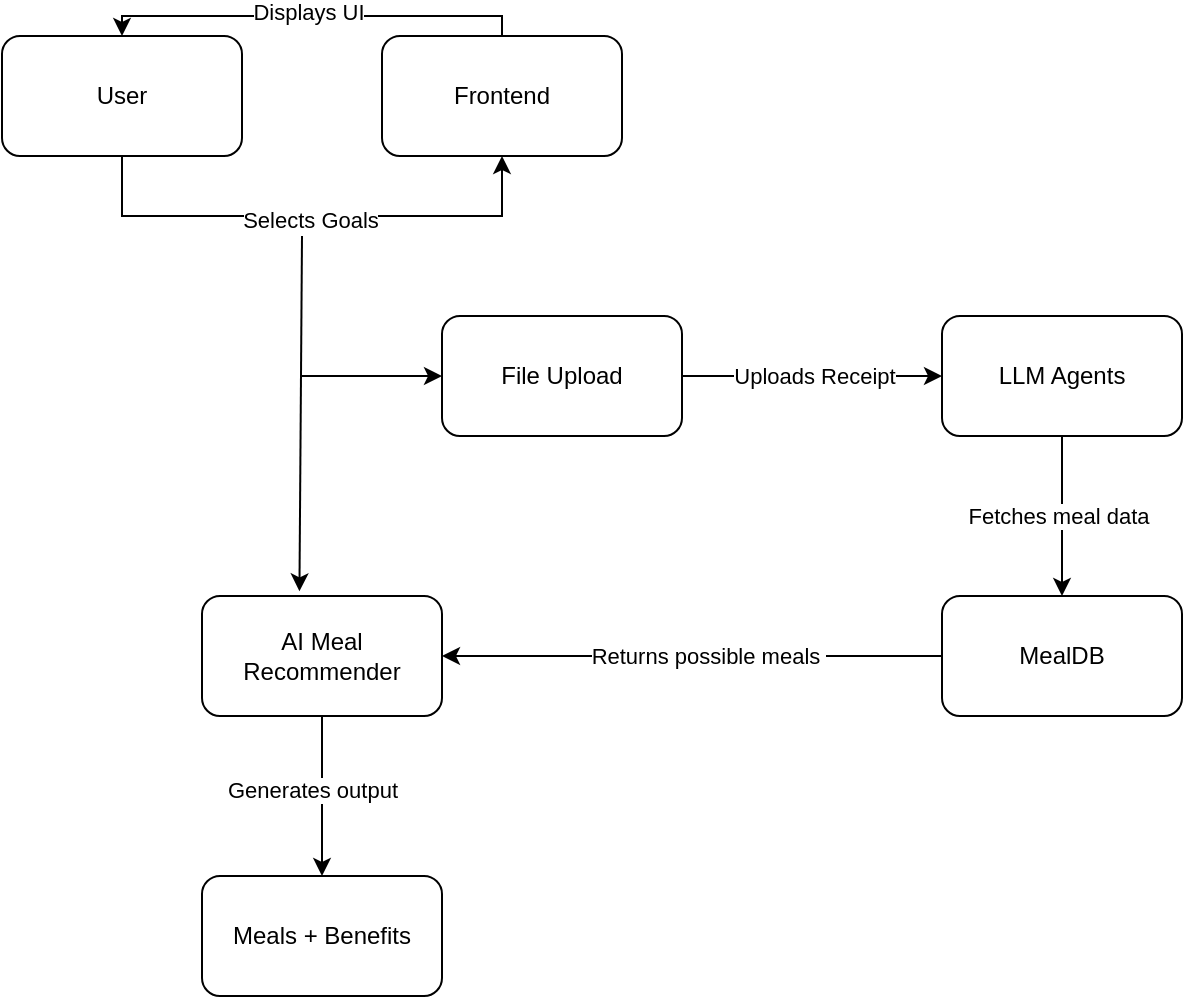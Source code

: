 <mxfile version="26.0.14">
  <diagram name="Page-1" id="w9WVy8fmupHbdl4MH-3C">
    <mxGraphModel dx="893" dy="420" grid="1" gridSize="10" guides="1" tooltips="1" connect="1" arrows="1" fold="1" page="1" pageScale="1" pageWidth="850" pageHeight="1100" math="0" shadow="0">
      <root>
        <mxCell id="0" />
        <mxCell id="1" parent="0" />
        <mxCell id="gwiOVIBhHgcVES8GUePx-5" style="edgeStyle=orthogonalEdgeStyle;rounded=0;orthogonalLoop=1;jettySize=auto;html=1;entryX=0.5;entryY=1;entryDx=0;entryDy=0;" parent="1" source="gwiOVIBhHgcVES8GUePx-1" target="gwiOVIBhHgcVES8GUePx-2" edge="1">
          <mxGeometry relative="1" as="geometry">
            <Array as="points">
              <mxPoint x="340" y="210" />
              <mxPoint x="530" y="210" />
            </Array>
          </mxGeometry>
        </mxCell>
        <mxCell id="gwiOVIBhHgcVES8GUePx-6" value="Selects Goals" style="edgeLabel;html=1;align=center;verticalAlign=middle;resizable=0;points=[];" parent="gwiOVIBhHgcVES8GUePx-5" vertex="1" connectable="0">
          <mxGeometry x="-0.013" y="-2" relative="1" as="geometry">
            <mxPoint as="offset" />
          </mxGeometry>
        </mxCell>
        <mxCell id="gwiOVIBhHgcVES8GUePx-1" value="User" style="rounded=1;whiteSpace=wrap;html=1;" parent="1" vertex="1">
          <mxGeometry x="280" y="120" width="120" height="60" as="geometry" />
        </mxCell>
        <mxCell id="gwiOVIBhHgcVES8GUePx-3" style="edgeStyle=orthogonalEdgeStyle;rounded=0;orthogonalLoop=1;jettySize=auto;html=1;entryX=0.5;entryY=0;entryDx=0;entryDy=0;" parent="1" source="gwiOVIBhHgcVES8GUePx-2" target="gwiOVIBhHgcVES8GUePx-1" edge="1">
          <mxGeometry relative="1" as="geometry">
            <Array as="points">
              <mxPoint x="530" y="110" />
              <mxPoint x="340" y="110" />
            </Array>
          </mxGeometry>
        </mxCell>
        <mxCell id="gwiOVIBhHgcVES8GUePx-4" value="Displays UI" style="edgeLabel;html=1;align=center;verticalAlign=middle;resizable=0;points=[];" parent="gwiOVIBhHgcVES8GUePx-3" vertex="1" connectable="0">
          <mxGeometry x="0.022" y="-2" relative="1" as="geometry">
            <mxPoint as="offset" />
          </mxGeometry>
        </mxCell>
        <mxCell id="gwiOVIBhHgcVES8GUePx-2" value="Frontend" style="rounded=1;whiteSpace=wrap;html=1;" parent="1" vertex="1">
          <mxGeometry x="470" y="120" width="120" height="60" as="geometry" />
        </mxCell>
        <mxCell id="511Nvsnjd9N7Ls1jHmr_-2" value="" style="edgeStyle=orthogonalEdgeStyle;rounded=0;orthogonalLoop=1;jettySize=auto;html=1;" edge="1" parent="1" source="gwiOVIBhHgcVES8GUePx-9">
          <mxGeometry relative="1" as="geometry">
            <mxPoint x="750" y="290" as="targetPoint" />
          </mxGeometry>
        </mxCell>
        <mxCell id="511Nvsnjd9N7Ls1jHmr_-3" value="Uploads Receipt" style="edgeLabel;html=1;align=center;verticalAlign=middle;resizable=0;points=[];" vertex="1" connectable="0" parent="511Nvsnjd9N7Ls1jHmr_-2">
          <mxGeometry x="-0.282" y="2" relative="1" as="geometry">
            <mxPoint x="19" y="2" as="offset" />
          </mxGeometry>
        </mxCell>
        <mxCell id="511Nvsnjd9N7Ls1jHmr_-5" value="" style="edgeStyle=orthogonalEdgeStyle;rounded=0;orthogonalLoop=1;jettySize=auto;html=1;" edge="1" parent="1" target="511Nvsnjd9N7Ls1jHmr_-4">
          <mxGeometry relative="1" as="geometry">
            <mxPoint x="690" y="310" as="sourcePoint" />
          </mxGeometry>
        </mxCell>
        <mxCell id="511Nvsnjd9N7Ls1jHmr_-10" value="" style="endArrow=classic;html=1;rounded=0;entryX=0.5;entryY=0;entryDx=0;entryDy=0;" edge="1" parent="1" target="511Nvsnjd9N7Ls1jHmr_-11">
          <mxGeometry width="50" height="50" relative="1" as="geometry">
            <mxPoint x="810" y="320" as="sourcePoint" />
            <mxPoint x="830" y="530" as="targetPoint" />
          </mxGeometry>
        </mxCell>
        <mxCell id="511Nvsnjd9N7Ls1jHmr_-15" value="Fetches meal data" style="edgeLabel;html=1;align=center;verticalAlign=middle;resizable=0;points=[];" vertex="1" connectable="0" parent="511Nvsnjd9N7Ls1jHmr_-10">
          <mxGeometry x="-0.008" y="-2" relative="1" as="geometry">
            <mxPoint as="offset" />
          </mxGeometry>
        </mxCell>
        <mxCell id="511Nvsnjd9N7Ls1jHmr_-21" style="edgeStyle=orthogonalEdgeStyle;rounded=0;orthogonalLoop=1;jettySize=auto;html=1;" edge="1" parent="1" source="511Nvsnjd9N7Ls1jHmr_-11">
          <mxGeometry relative="1" as="geometry">
            <mxPoint x="500" y="430" as="targetPoint" />
          </mxGeometry>
        </mxCell>
        <mxCell id="511Nvsnjd9N7Ls1jHmr_-27" value="Returns possible meals&amp;nbsp;" style="edgeLabel;html=1;align=center;verticalAlign=middle;resizable=0;points=[];" vertex="1" connectable="0" parent="511Nvsnjd9N7Ls1jHmr_-21">
          <mxGeometry x="-0.06" relative="1" as="geometry">
            <mxPoint as="offset" />
          </mxGeometry>
        </mxCell>
        <mxCell id="511Nvsnjd9N7Ls1jHmr_-11" value="MealDB" style="whiteSpace=wrap;html=1;rounded=1;" vertex="1" parent="1">
          <mxGeometry x="750" y="400" width="120" height="60" as="geometry" />
        </mxCell>
        <mxCell id="gwiOVIBhHgcVES8GUePx-9" value="File Upload" style="rounded=1;whiteSpace=wrap;html=1;" parent="1" vertex="1">
          <mxGeometry x="500" y="260" width="120" height="60" as="geometry" />
        </mxCell>
        <mxCell id="511Nvsnjd9N7Ls1jHmr_-18" value="LLM Agents" style="rounded=1;whiteSpace=wrap;html=1;" vertex="1" parent="1">
          <mxGeometry x="750" y="260" width="120" height="60" as="geometry" />
        </mxCell>
        <mxCell id="511Nvsnjd9N7Ls1jHmr_-19" value="" style="endArrow=classic;html=1;rounded=0;entryX=0.406;entryY=-0.039;entryDx=0;entryDy=0;entryPerimeter=0;" edge="1" parent="1" target="511Nvsnjd9N7Ls1jHmr_-22">
          <mxGeometry width="50" height="50" relative="1" as="geometry">
            <mxPoint x="430" y="220" as="sourcePoint" />
            <mxPoint x="430" y="380" as="targetPoint" />
          </mxGeometry>
        </mxCell>
        <mxCell id="511Nvsnjd9N7Ls1jHmr_-20" value="" style="endArrow=classic;html=1;rounded=0;entryX=0;entryY=0.5;entryDx=0;entryDy=0;" edge="1" parent="1" target="gwiOVIBhHgcVES8GUePx-9">
          <mxGeometry width="50" height="50" relative="1" as="geometry">
            <mxPoint x="430" y="290" as="sourcePoint" />
            <mxPoint x="630" y="260" as="targetPoint" />
          </mxGeometry>
        </mxCell>
        <mxCell id="511Nvsnjd9N7Ls1jHmr_-24" value="" style="edgeStyle=orthogonalEdgeStyle;rounded=0;orthogonalLoop=1;jettySize=auto;html=1;" edge="1" parent="1" source="511Nvsnjd9N7Ls1jHmr_-22" target="511Nvsnjd9N7Ls1jHmr_-23">
          <mxGeometry relative="1" as="geometry" />
        </mxCell>
        <mxCell id="511Nvsnjd9N7Ls1jHmr_-25" value="Generates output" style="edgeLabel;html=1;align=center;verticalAlign=middle;resizable=0;points=[];" vertex="1" connectable="0" parent="511Nvsnjd9N7Ls1jHmr_-24">
          <mxGeometry x="-0.044" y="-5" relative="1" as="geometry">
            <mxPoint y="-1" as="offset" />
          </mxGeometry>
        </mxCell>
        <mxCell id="511Nvsnjd9N7Ls1jHmr_-22" value="AI Meal Recommender" style="rounded=1;whiteSpace=wrap;html=1;" vertex="1" parent="1">
          <mxGeometry x="380" y="400" width="120" height="60" as="geometry" />
        </mxCell>
        <mxCell id="511Nvsnjd9N7Ls1jHmr_-23" value="Meals + Benefits" style="whiteSpace=wrap;html=1;rounded=1;" vertex="1" parent="1">
          <mxGeometry x="380" y="540" width="120" height="60" as="geometry" />
        </mxCell>
      </root>
    </mxGraphModel>
  </diagram>
</mxfile>
